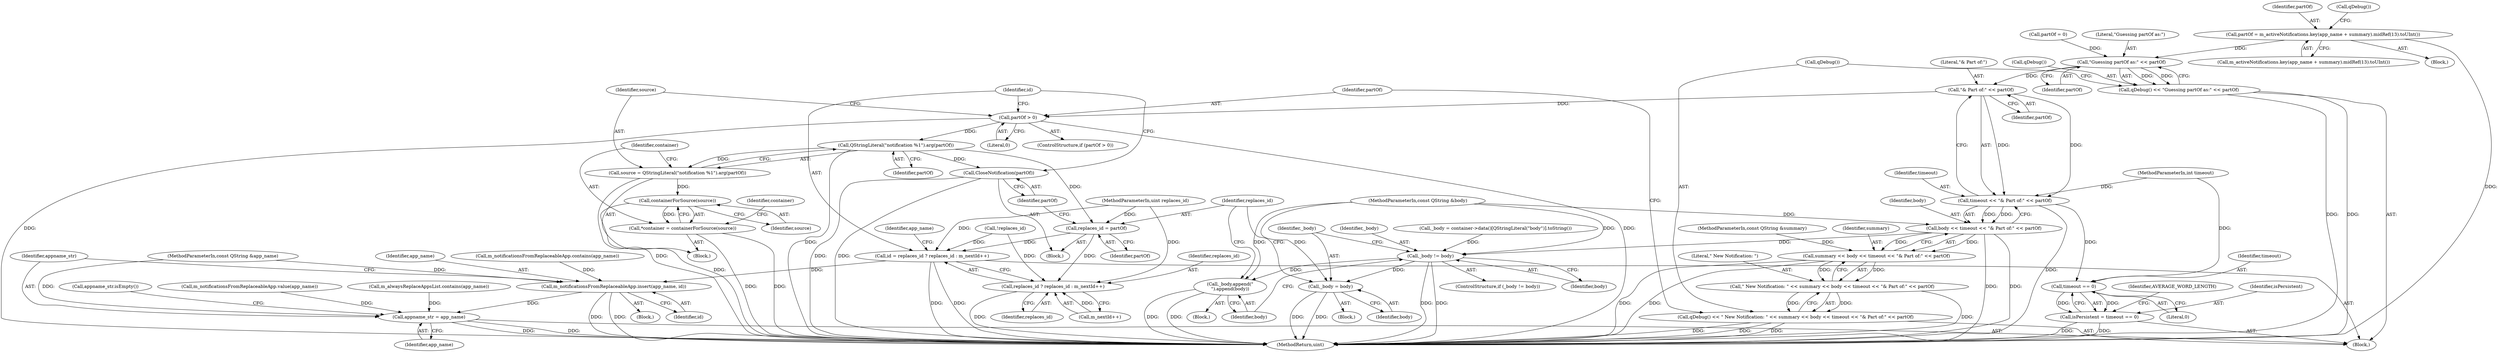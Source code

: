 digraph "1_kde_8164beac15ea34ec0d1564f0557fe3e742bdd938@integer" {
"1000142" [label="(Call,partOf = m_activeNotifications.key(app_name + summary).midRef(13).toUInt())"];
"1000152" [label="(Call,\"Guessing partOf as:\" << partOf)"];
"1000150" [label="(Call,qDebug() << \"Guessing partOf as:\" << partOf)"];
"1000165" [label="(Call,\"& Part of:\" << partOf)"];
"1000163" [label="(Call,timeout << \"& Part of:\" << partOf)"];
"1000161" [label="(Call,body << timeout << \"& Part of:\" << partOf)"];
"1000159" [label="(Call,summary << body << timeout << \"& Part of:\" << partOf)"];
"1000157" [label="(Call,\" New Notification: \" << summary << body << timeout << \"& Part of:\" << partOf)"];
"1000155" [label="(Call,qDebug() << \" New Notification: \" << summary << body << timeout << \"& Part of:\" << partOf)"];
"1000191" [label="(Call,_body != body)"];
"1000195" [label="(Call,_body.append(\"\n\").append(body))"];
"1000199" [label="(Call,_body = body)"];
"1000246" [label="(Call,timeout == 0)"];
"1000244" [label="(Call,isPersistent = timeout == 0)"];
"1000170" [label="(Call,partOf > 0)"];
"1000177" [label="(Call,QStringLiteral(\"notification %1\").arg(partOf))"];
"1000175" [label="(Call,source = QStringLiteral(\"notification %1\").arg(partOf))"];
"1000182" [label="(Call,containerForSource(source))"];
"1000180" [label="(Call,*container = containerForSource(source))"];
"1000202" [label="(Call,replaces_id = partOf)"];
"1000208" [label="(Call,id = replaces_id ? replaces_id : m_nextId++)"];
"1000229" [label="(Call,m_notificationsFromReplaceableApp.insert(app_name, id))"];
"1000233" [label="(Call,appname_str = app_name)"];
"1000210" [label="(Call,replaces_id ? replaces_id : m_nextId++)"];
"1000205" [label="(Call,CloseNotification(partOf))"];
"1000204" [label="(Identifier,partOf)"];
"1000177" [label="(Call,QStringLiteral(\"notification %1\").arg(partOf))"];
"1000279" [label="(MethodReturn,uint)"];
"1000203" [label="(Identifier,replaces_id)"];
"1000166" [label="(Literal,\"& Part of:\")"];
"1000187" [label="(Call,_body = container->data()[QStringLiteral(\"body\")].toString())"];
"1000183" [label="(Identifier,source)"];
"1000201" [label="(Identifier,body)"];
"1000213" [label="(Call,m_nextId++)"];
"1000233" [label="(Call,appname_str = app_name)"];
"1000175" [label="(Call,source = QStringLiteral(\"notification %1\").arg(partOf))"];
"1000180" [label="(Call,*container = containerForSource(source))"];
"1000109" [label="(Block,)"];
"1000225" [label="(Call,m_notificationsFromReplaceableApp.value(app_name))"];
"1000172" [label="(Literal,0)"];
"1000246" [label="(Call,timeout == 0)"];
"1000181" [label="(Identifier,container)"];
"1000185" [label="(Identifier,container)"];
"1000199" [label="(Call,_body = body)"];
"1000165" [label="(Call,\"& Part of:\" << partOf)"];
"1000209" [label="(Identifier,id)"];
"1000173" [label="(Block,)"];
"1000194" [label="(Block,)"];
"1000152" [label="(Call,\"Guessing partOf as:\" << partOf)"];
"1000212" [label="(Identifier,replaces_id)"];
"1000230" [label="(Identifier,app_name)"];
"1000159" [label="(Call,summary << body << timeout << \"& Part of:\" << partOf)"];
"1000191" [label="(Call,_body != body)"];
"1000198" [label="(Block,)"];
"1000105" [label="(MethodParameterIn,const QString &body)"];
"1000162" [label="(Identifier,body)"];
"1000217" [label="(Identifier,app_name)"];
"1000157" [label="(Call,\" New Notification: \" << summary << body << timeout << \"& Part of:\" << partOf)"];
"1000144" [label="(Call,m_activeNotifications.key(app_name + summary).midRef(13).toUInt())"];
"1000229" [label="(Call,m_notificationsFromReplaceableApp.insert(app_name, id))"];
"1000235" [label="(Identifier,app_name)"];
"1000245" [label="(Identifier,isPersistent)"];
"1000228" [label="(Block,)"];
"1000102" [label="(MethodParameterIn,uint replaces_id)"];
"1000153" [label="(Literal,\"Guessing partOf as:\")"];
"1000154" [label="(Identifier,partOf)"];
"1000216" [label="(Call,m_alwaysReplaceAppsList.contains(app_name))"];
"1000104" [label="(MethodParameterIn,const QString &summary)"];
"1000151" [label="(Call,qDebug())"];
"1000169" [label="(ControlStructure,if (partOf > 0))"];
"1000143" [label="(Identifier,partOf)"];
"1000190" [label="(ControlStructure,if (_body != body))"];
"1000161" [label="(Call,body << timeout << \"& Part of:\" << partOf)"];
"1000141" [label="(Block,)"];
"1000200" [label="(Identifier,_body)"];
"1000186" [label="(Block,)"];
"1000195" [label="(Call,_body.append(\"\n\").append(body))"];
"1000155" [label="(Call,qDebug() << \" New Notification: \" << summary << body << timeout << \"& Part of:\" << partOf)"];
"1000142" [label="(Call,partOf = m_activeNotifications.key(app_name + summary).midRef(13).toUInt())"];
"1000211" [label="(Identifier,replaces_id)"];
"1000234" [label="(Identifier,appname_str)"];
"1000108" [label="(MethodParameterIn,int timeout)"];
"1000248" [label="(Literal,0)"];
"1000244" [label="(Call,isPersistent = timeout == 0)"];
"1000176" [label="(Identifier,source)"];
"1000170" [label="(Call,partOf > 0)"];
"1000146" [label="(Call,qDebug())"];
"1000101" [label="(MethodParameterIn,const QString &app_name)"];
"1000158" [label="(Literal,\" New Notification: \")"];
"1000196" [label="(Identifier,body)"];
"1000163" [label="(Call,timeout << \"& Part of:\" << partOf)"];
"1000193" [label="(Identifier,body)"];
"1000192" [label="(Identifier,_body)"];
"1000156" [label="(Call,qDebug())"];
"1000128" [label="(Call,!replaces_id)"];
"1000220" [label="(Call,m_notificationsFromReplaceableApp.contains(app_name))"];
"1000150" [label="(Call,qDebug() << \"Guessing partOf as:\" << partOf)"];
"1000210" [label="(Call,replaces_id ? replaces_id : m_nextId++)"];
"1000247" [label="(Identifier,timeout)"];
"1000164" [label="(Identifier,timeout)"];
"1000182" [label="(Call,containerForSource(source))"];
"1000251" [label="(Identifier,AVERAGE_WORD_LENGTH)"];
"1000171" [label="(Identifier,partOf)"];
"1000178" [label="(Identifier,partOf)"];
"1000205" [label="(Call,CloseNotification(partOf))"];
"1000111" [label="(Call,partOf = 0)"];
"1000231" [label="(Identifier,id)"];
"1000237" [label="(Call,appname_str.isEmpty())"];
"1000206" [label="(Identifier,partOf)"];
"1000208" [label="(Call,id = replaces_id ? replaces_id : m_nextId++)"];
"1000160" [label="(Identifier,summary)"];
"1000202" [label="(Call,replaces_id = partOf)"];
"1000167" [label="(Identifier,partOf)"];
"1000142" -> "1000141"  [label="AST: "];
"1000142" -> "1000144"  [label="CFG: "];
"1000143" -> "1000142"  [label="AST: "];
"1000144" -> "1000142"  [label="AST: "];
"1000146" -> "1000142"  [label="CFG: "];
"1000142" -> "1000279"  [label="DDG: "];
"1000142" -> "1000152"  [label="DDG: "];
"1000152" -> "1000150"  [label="AST: "];
"1000152" -> "1000154"  [label="CFG: "];
"1000153" -> "1000152"  [label="AST: "];
"1000154" -> "1000152"  [label="AST: "];
"1000150" -> "1000152"  [label="CFG: "];
"1000152" -> "1000150"  [label="DDG: "];
"1000152" -> "1000150"  [label="DDG: "];
"1000111" -> "1000152"  [label="DDG: "];
"1000152" -> "1000165"  [label="DDG: "];
"1000150" -> "1000109"  [label="AST: "];
"1000151" -> "1000150"  [label="AST: "];
"1000156" -> "1000150"  [label="CFG: "];
"1000150" -> "1000279"  [label="DDG: "];
"1000150" -> "1000279"  [label="DDG: "];
"1000165" -> "1000163"  [label="AST: "];
"1000165" -> "1000167"  [label="CFG: "];
"1000166" -> "1000165"  [label="AST: "];
"1000167" -> "1000165"  [label="AST: "];
"1000163" -> "1000165"  [label="CFG: "];
"1000165" -> "1000163"  [label="DDG: "];
"1000165" -> "1000163"  [label="DDG: "];
"1000165" -> "1000170"  [label="DDG: "];
"1000163" -> "1000161"  [label="AST: "];
"1000164" -> "1000163"  [label="AST: "];
"1000161" -> "1000163"  [label="CFG: "];
"1000163" -> "1000279"  [label="DDG: "];
"1000163" -> "1000161"  [label="DDG: "];
"1000163" -> "1000161"  [label="DDG: "];
"1000108" -> "1000163"  [label="DDG: "];
"1000163" -> "1000246"  [label="DDG: "];
"1000161" -> "1000159"  [label="AST: "];
"1000162" -> "1000161"  [label="AST: "];
"1000159" -> "1000161"  [label="CFG: "];
"1000161" -> "1000279"  [label="DDG: "];
"1000161" -> "1000279"  [label="DDG: "];
"1000161" -> "1000159"  [label="DDG: "];
"1000161" -> "1000159"  [label="DDG: "];
"1000105" -> "1000161"  [label="DDG: "];
"1000161" -> "1000191"  [label="DDG: "];
"1000159" -> "1000157"  [label="AST: "];
"1000160" -> "1000159"  [label="AST: "];
"1000157" -> "1000159"  [label="CFG: "];
"1000159" -> "1000279"  [label="DDG: "];
"1000159" -> "1000279"  [label="DDG: "];
"1000159" -> "1000157"  [label="DDG: "];
"1000159" -> "1000157"  [label="DDG: "];
"1000104" -> "1000159"  [label="DDG: "];
"1000157" -> "1000155"  [label="AST: "];
"1000158" -> "1000157"  [label="AST: "];
"1000155" -> "1000157"  [label="CFG: "];
"1000157" -> "1000279"  [label="DDG: "];
"1000157" -> "1000155"  [label="DDG: "];
"1000157" -> "1000155"  [label="DDG: "];
"1000155" -> "1000109"  [label="AST: "];
"1000156" -> "1000155"  [label="AST: "];
"1000171" -> "1000155"  [label="CFG: "];
"1000155" -> "1000279"  [label="DDG: "];
"1000155" -> "1000279"  [label="DDG: "];
"1000155" -> "1000279"  [label="DDG: "];
"1000191" -> "1000190"  [label="AST: "];
"1000191" -> "1000193"  [label="CFG: "];
"1000192" -> "1000191"  [label="AST: "];
"1000193" -> "1000191"  [label="AST: "];
"1000196" -> "1000191"  [label="CFG: "];
"1000200" -> "1000191"  [label="CFG: "];
"1000191" -> "1000279"  [label="DDG: "];
"1000191" -> "1000279"  [label="DDG: "];
"1000187" -> "1000191"  [label="DDG: "];
"1000105" -> "1000191"  [label="DDG: "];
"1000191" -> "1000195"  [label="DDG: "];
"1000191" -> "1000199"  [label="DDG: "];
"1000195" -> "1000194"  [label="AST: "];
"1000195" -> "1000196"  [label="CFG: "];
"1000196" -> "1000195"  [label="AST: "];
"1000203" -> "1000195"  [label="CFG: "];
"1000195" -> "1000279"  [label="DDG: "];
"1000195" -> "1000279"  [label="DDG: "];
"1000105" -> "1000195"  [label="DDG: "];
"1000199" -> "1000198"  [label="AST: "];
"1000199" -> "1000201"  [label="CFG: "];
"1000200" -> "1000199"  [label="AST: "];
"1000201" -> "1000199"  [label="AST: "];
"1000203" -> "1000199"  [label="CFG: "];
"1000199" -> "1000279"  [label="DDG: "];
"1000199" -> "1000279"  [label="DDG: "];
"1000105" -> "1000199"  [label="DDG: "];
"1000246" -> "1000244"  [label="AST: "];
"1000246" -> "1000248"  [label="CFG: "];
"1000247" -> "1000246"  [label="AST: "];
"1000248" -> "1000246"  [label="AST: "];
"1000244" -> "1000246"  [label="CFG: "];
"1000246" -> "1000244"  [label="DDG: "];
"1000246" -> "1000244"  [label="DDG: "];
"1000108" -> "1000246"  [label="DDG: "];
"1000244" -> "1000109"  [label="AST: "];
"1000245" -> "1000244"  [label="AST: "];
"1000251" -> "1000244"  [label="CFG: "];
"1000244" -> "1000279"  [label="DDG: "];
"1000244" -> "1000279"  [label="DDG: "];
"1000170" -> "1000169"  [label="AST: "];
"1000170" -> "1000172"  [label="CFG: "];
"1000171" -> "1000170"  [label="AST: "];
"1000172" -> "1000170"  [label="AST: "];
"1000176" -> "1000170"  [label="CFG: "];
"1000209" -> "1000170"  [label="CFG: "];
"1000170" -> "1000279"  [label="DDG: "];
"1000170" -> "1000279"  [label="DDG: "];
"1000170" -> "1000177"  [label="DDG: "];
"1000177" -> "1000175"  [label="AST: "];
"1000177" -> "1000178"  [label="CFG: "];
"1000178" -> "1000177"  [label="AST: "];
"1000175" -> "1000177"  [label="CFG: "];
"1000177" -> "1000279"  [label="DDG: "];
"1000177" -> "1000175"  [label="DDG: "];
"1000177" -> "1000202"  [label="DDG: "];
"1000177" -> "1000205"  [label="DDG: "];
"1000175" -> "1000173"  [label="AST: "];
"1000176" -> "1000175"  [label="AST: "];
"1000181" -> "1000175"  [label="CFG: "];
"1000175" -> "1000279"  [label="DDG: "];
"1000175" -> "1000182"  [label="DDG: "];
"1000182" -> "1000180"  [label="AST: "];
"1000182" -> "1000183"  [label="CFG: "];
"1000183" -> "1000182"  [label="AST: "];
"1000180" -> "1000182"  [label="CFG: "];
"1000182" -> "1000279"  [label="DDG: "];
"1000182" -> "1000180"  [label="DDG: "];
"1000180" -> "1000173"  [label="AST: "];
"1000181" -> "1000180"  [label="AST: "];
"1000185" -> "1000180"  [label="CFG: "];
"1000180" -> "1000279"  [label="DDG: "];
"1000180" -> "1000279"  [label="DDG: "];
"1000202" -> "1000186"  [label="AST: "];
"1000202" -> "1000204"  [label="CFG: "];
"1000203" -> "1000202"  [label="AST: "];
"1000204" -> "1000202"  [label="AST: "];
"1000206" -> "1000202"  [label="CFG: "];
"1000102" -> "1000202"  [label="DDG: "];
"1000202" -> "1000208"  [label="DDG: "];
"1000202" -> "1000210"  [label="DDG: "];
"1000208" -> "1000109"  [label="AST: "];
"1000208" -> "1000210"  [label="CFG: "];
"1000209" -> "1000208"  [label="AST: "];
"1000210" -> "1000208"  [label="AST: "];
"1000217" -> "1000208"  [label="CFG: "];
"1000208" -> "1000279"  [label="DDG: "];
"1000208" -> "1000279"  [label="DDG: "];
"1000102" -> "1000208"  [label="DDG: "];
"1000128" -> "1000208"  [label="DDG: "];
"1000208" -> "1000229"  [label="DDG: "];
"1000229" -> "1000228"  [label="AST: "];
"1000229" -> "1000231"  [label="CFG: "];
"1000230" -> "1000229"  [label="AST: "];
"1000231" -> "1000229"  [label="AST: "];
"1000234" -> "1000229"  [label="CFG: "];
"1000229" -> "1000279"  [label="DDG: "];
"1000229" -> "1000279"  [label="DDG: "];
"1000220" -> "1000229"  [label="DDG: "];
"1000101" -> "1000229"  [label="DDG: "];
"1000229" -> "1000233"  [label="DDG: "];
"1000233" -> "1000109"  [label="AST: "];
"1000233" -> "1000235"  [label="CFG: "];
"1000234" -> "1000233"  [label="AST: "];
"1000235" -> "1000233"  [label="AST: "];
"1000237" -> "1000233"  [label="CFG: "];
"1000233" -> "1000279"  [label="DDG: "];
"1000233" -> "1000279"  [label="DDG: "];
"1000225" -> "1000233"  [label="DDG: "];
"1000216" -> "1000233"  [label="DDG: "];
"1000101" -> "1000233"  [label="DDG: "];
"1000210" -> "1000212"  [label="CFG: "];
"1000210" -> "1000213"  [label="CFG: "];
"1000211" -> "1000210"  [label="AST: "];
"1000212" -> "1000210"  [label="AST: "];
"1000213" -> "1000210"  [label="AST: "];
"1000210" -> "1000279"  [label="DDG: "];
"1000102" -> "1000210"  [label="DDG: "];
"1000128" -> "1000210"  [label="DDG: "];
"1000213" -> "1000210"  [label="DDG: "];
"1000205" -> "1000186"  [label="AST: "];
"1000205" -> "1000206"  [label="CFG: "];
"1000206" -> "1000205"  [label="AST: "];
"1000209" -> "1000205"  [label="CFG: "];
"1000205" -> "1000279"  [label="DDG: "];
"1000205" -> "1000279"  [label="DDG: "];
}
